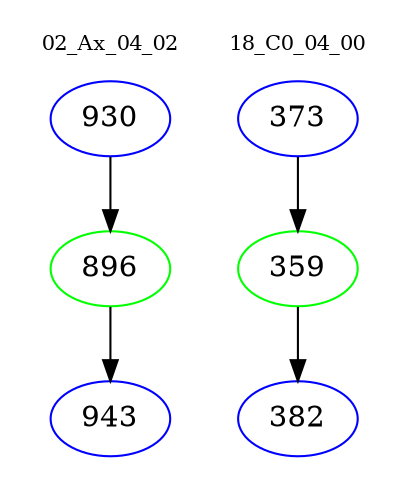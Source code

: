digraph{
subgraph cluster_0 {
color = white
label = "02_Ax_04_02";
fontsize=10;
T0_930 [label="930", color="blue"]
T0_930 -> T0_896 [color="black"]
T0_896 [label="896", color="green"]
T0_896 -> T0_943 [color="black"]
T0_943 [label="943", color="blue"]
}
subgraph cluster_1 {
color = white
label = "18_C0_04_00";
fontsize=10;
T1_373 [label="373", color="blue"]
T1_373 -> T1_359 [color="black"]
T1_359 [label="359", color="green"]
T1_359 -> T1_382 [color="black"]
T1_382 [label="382", color="blue"]
}
}
